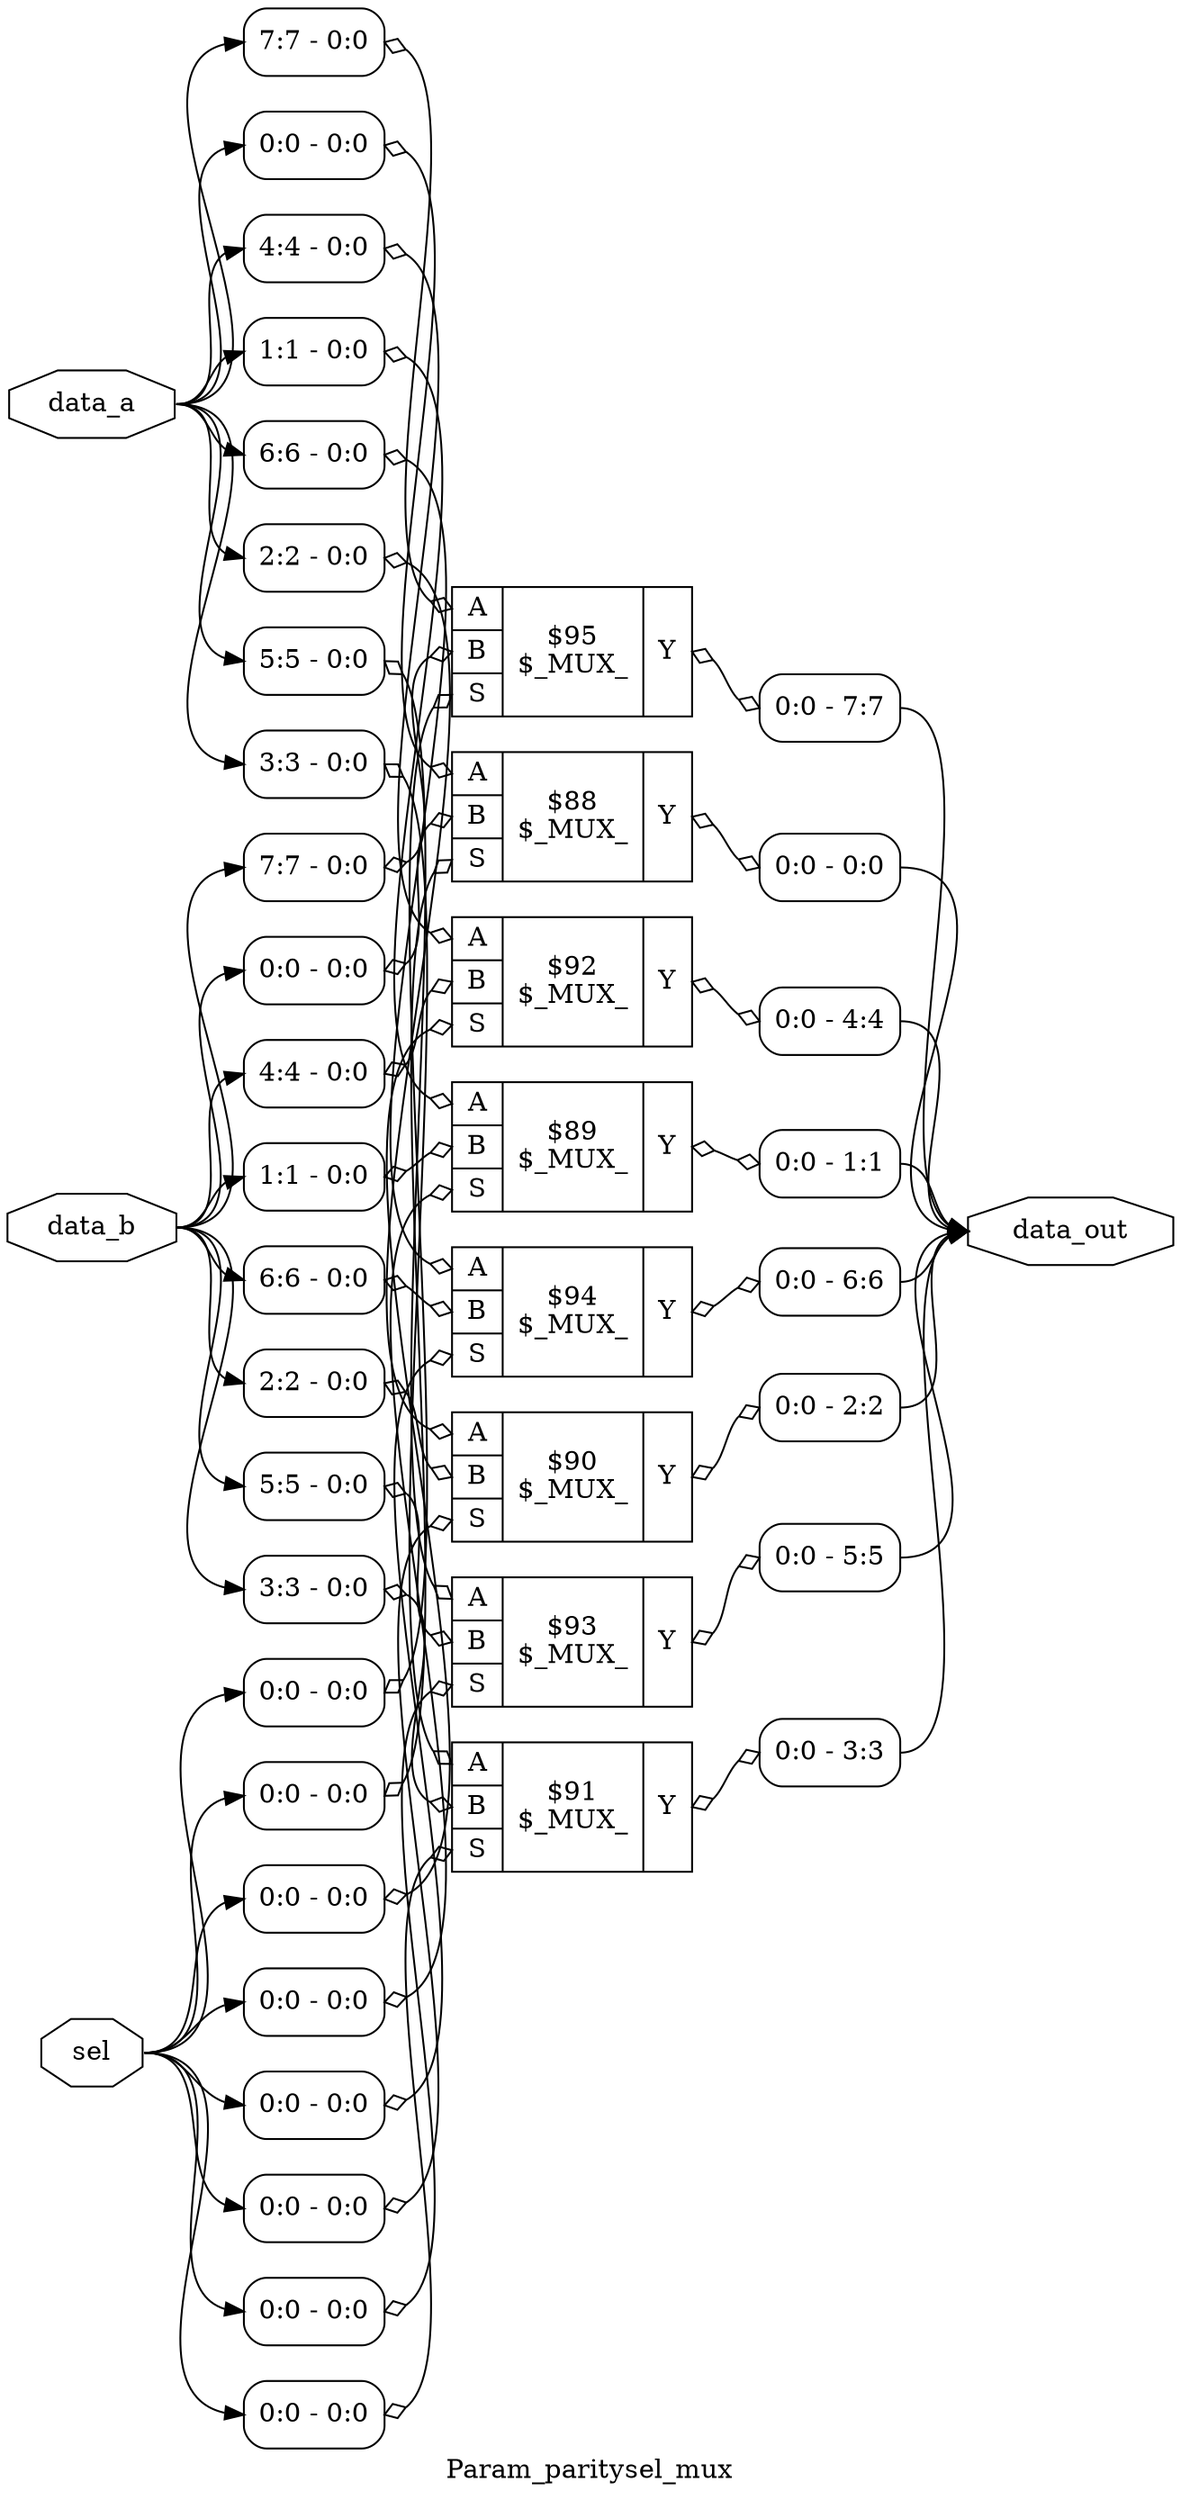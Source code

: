 digraph "Param_paritysel_mux" {
label="Param_paritysel_mux";
rankdir="LR";
remincross=true;
n1 [ shape=octagon, label="data_a", color="black", fontcolor="black"];
n2 [ shape=octagon, label="data_b", color="black", fontcolor="black"];
n3 [ shape=octagon, label="data_out", color="black", fontcolor="black"];
n4 [ shape=octagon, label="sel", color="black", fontcolor="black"];
c9 [ shape=record, label="{{<p5> A|<p6> B|<p7> S}|$88\n$_MUX_|{<p8> Y}}",  ];
x0 [ shape=record, style=rounded, label="<s0> 0:0 - 0:0 ", color="black", fontcolor="black" ];
x0:e -> c9:p5:w [arrowhead=odiamond, arrowtail=odiamond, dir=both, color="black", fontcolor="black", label=""];
x1 [ shape=record, style=rounded, label="<s0> 0:0 - 0:0 ", color="black", fontcolor="black" ];
x1:e -> c9:p6:w [arrowhead=odiamond, arrowtail=odiamond, dir=both, color="black", fontcolor="black", label=""];
x2 [ shape=record, style=rounded, label="<s0> 0:0 - 0:0 ", color="black", fontcolor="black" ];
x2:e -> c9:p7:w [arrowhead=odiamond, arrowtail=odiamond, dir=both, color="black", fontcolor="black", label=""];
x3 [ shape=record, style=rounded, label="<s0> 0:0 - 0:0 ", color="black", fontcolor="black" ];
c9:p8:e -> x3:w [arrowhead=odiamond, arrowtail=odiamond, dir=both, color="black", fontcolor="black", label=""];
c10 [ shape=record, label="{{<p5> A|<p6> B|<p7> S}|$89\n$_MUX_|{<p8> Y}}",  ];
x4 [ shape=record, style=rounded, label="<s0> 1:1 - 0:0 ", color="black", fontcolor="black" ];
x4:e -> c10:p5:w [arrowhead=odiamond, arrowtail=odiamond, dir=both, color="black", fontcolor="black", label=""];
x5 [ shape=record, style=rounded, label="<s0> 1:1 - 0:0 ", color="black", fontcolor="black" ];
x5:e -> c10:p6:w [arrowhead=odiamond, arrowtail=odiamond, dir=both, color="black", fontcolor="black", label=""];
x6 [ shape=record, style=rounded, label="<s0> 0:0 - 0:0 ", color="black", fontcolor="black" ];
x6:e -> c10:p7:w [arrowhead=odiamond, arrowtail=odiamond, dir=both, color="black", fontcolor="black", label=""];
x7 [ shape=record, style=rounded, label="<s0> 0:0 - 1:1 ", color="black", fontcolor="black" ];
c10:p8:e -> x7:w [arrowhead=odiamond, arrowtail=odiamond, dir=both, color="black", fontcolor="black", label=""];
c11 [ shape=record, label="{{<p5> A|<p6> B|<p7> S}|$90\n$_MUX_|{<p8> Y}}",  ];
x8 [ shape=record, style=rounded, label="<s0> 2:2 - 0:0 ", color="black", fontcolor="black" ];
x8:e -> c11:p5:w [arrowhead=odiamond, arrowtail=odiamond, dir=both, color="black", fontcolor="black", label=""];
x9 [ shape=record, style=rounded, label="<s0> 2:2 - 0:0 ", color="black", fontcolor="black" ];
x9:e -> c11:p6:w [arrowhead=odiamond, arrowtail=odiamond, dir=both, color="black", fontcolor="black", label=""];
x10 [ shape=record, style=rounded, label="<s0> 0:0 - 0:0 ", color="black", fontcolor="black" ];
x10:e -> c11:p7:w [arrowhead=odiamond, arrowtail=odiamond, dir=both, color="black", fontcolor="black", label=""];
x11 [ shape=record, style=rounded, label="<s0> 0:0 - 2:2 ", color="black", fontcolor="black" ];
c11:p8:e -> x11:w [arrowhead=odiamond, arrowtail=odiamond, dir=both, color="black", fontcolor="black", label=""];
c12 [ shape=record, label="{{<p5> A|<p6> B|<p7> S}|$91\n$_MUX_|{<p8> Y}}",  ];
x12 [ shape=record, style=rounded, label="<s0> 3:3 - 0:0 ", color="black", fontcolor="black" ];
x12:e -> c12:p5:w [arrowhead=odiamond, arrowtail=odiamond, dir=both, color="black", fontcolor="black", label=""];
x13 [ shape=record, style=rounded, label="<s0> 3:3 - 0:0 ", color="black", fontcolor="black" ];
x13:e -> c12:p6:w [arrowhead=odiamond, arrowtail=odiamond, dir=both, color="black", fontcolor="black", label=""];
x14 [ shape=record, style=rounded, label="<s0> 0:0 - 0:0 ", color="black", fontcolor="black" ];
x14:e -> c12:p7:w [arrowhead=odiamond, arrowtail=odiamond, dir=both, color="black", fontcolor="black", label=""];
x15 [ shape=record, style=rounded, label="<s0> 0:0 - 3:3 ", color="black", fontcolor="black" ];
c12:p8:e -> x15:w [arrowhead=odiamond, arrowtail=odiamond, dir=both, color="black", fontcolor="black", label=""];
c13 [ shape=record, label="{{<p5> A|<p6> B|<p7> S}|$92\n$_MUX_|{<p8> Y}}",  ];
x16 [ shape=record, style=rounded, label="<s0> 4:4 - 0:0 ", color="black", fontcolor="black" ];
x16:e -> c13:p5:w [arrowhead=odiamond, arrowtail=odiamond, dir=both, color="black", fontcolor="black", label=""];
x17 [ shape=record, style=rounded, label="<s0> 4:4 - 0:0 ", color="black", fontcolor="black" ];
x17:e -> c13:p6:w [arrowhead=odiamond, arrowtail=odiamond, dir=both, color="black", fontcolor="black", label=""];
x18 [ shape=record, style=rounded, label="<s0> 0:0 - 0:0 ", color="black", fontcolor="black" ];
x18:e -> c13:p7:w [arrowhead=odiamond, arrowtail=odiamond, dir=both, color="black", fontcolor="black", label=""];
x19 [ shape=record, style=rounded, label="<s0> 0:0 - 4:4 ", color="black", fontcolor="black" ];
c13:p8:e -> x19:w [arrowhead=odiamond, arrowtail=odiamond, dir=both, color="black", fontcolor="black", label=""];
c14 [ shape=record, label="{{<p5> A|<p6> B|<p7> S}|$93\n$_MUX_|{<p8> Y}}",  ];
x20 [ shape=record, style=rounded, label="<s0> 5:5 - 0:0 ", color="black", fontcolor="black" ];
x20:e -> c14:p5:w [arrowhead=odiamond, arrowtail=odiamond, dir=both, color="black", fontcolor="black", label=""];
x21 [ shape=record, style=rounded, label="<s0> 5:5 - 0:0 ", color="black", fontcolor="black" ];
x21:e -> c14:p6:w [arrowhead=odiamond, arrowtail=odiamond, dir=both, color="black", fontcolor="black", label=""];
x22 [ shape=record, style=rounded, label="<s0> 0:0 - 0:0 ", color="black", fontcolor="black" ];
x22:e -> c14:p7:w [arrowhead=odiamond, arrowtail=odiamond, dir=both, color="black", fontcolor="black", label=""];
x23 [ shape=record, style=rounded, label="<s0> 0:0 - 5:5 ", color="black", fontcolor="black" ];
c14:p8:e -> x23:w [arrowhead=odiamond, arrowtail=odiamond, dir=both, color="black", fontcolor="black", label=""];
c15 [ shape=record, label="{{<p5> A|<p6> B|<p7> S}|$94\n$_MUX_|{<p8> Y}}",  ];
x24 [ shape=record, style=rounded, label="<s0> 6:6 - 0:0 ", color="black", fontcolor="black" ];
x24:e -> c15:p5:w [arrowhead=odiamond, arrowtail=odiamond, dir=both, color="black", fontcolor="black", label=""];
x25 [ shape=record, style=rounded, label="<s0> 6:6 - 0:0 ", color="black", fontcolor="black" ];
x25:e -> c15:p6:w [arrowhead=odiamond, arrowtail=odiamond, dir=both, color="black", fontcolor="black", label=""];
x26 [ shape=record, style=rounded, label="<s0> 0:0 - 0:0 ", color="black", fontcolor="black" ];
x26:e -> c15:p7:w [arrowhead=odiamond, arrowtail=odiamond, dir=both, color="black", fontcolor="black", label=""];
x27 [ shape=record, style=rounded, label="<s0> 0:0 - 6:6 ", color="black", fontcolor="black" ];
c15:p8:e -> x27:w [arrowhead=odiamond, arrowtail=odiamond, dir=both, color="black", fontcolor="black", label=""];
c16 [ shape=record, label="{{<p5> A|<p6> B|<p7> S}|$95\n$_MUX_|{<p8> Y}}",  ];
x28 [ shape=record, style=rounded, label="<s0> 7:7 - 0:0 ", color="black", fontcolor="black" ];
x28:e -> c16:p5:w [arrowhead=odiamond, arrowtail=odiamond, dir=both, color="black", fontcolor="black", label=""];
x29 [ shape=record, style=rounded, label="<s0> 7:7 - 0:0 ", color="black", fontcolor="black" ];
x29:e -> c16:p6:w [arrowhead=odiamond, arrowtail=odiamond, dir=both, color="black", fontcolor="black", label=""];
x30 [ shape=record, style=rounded, label="<s0> 0:0 - 0:0 ", color="black", fontcolor="black" ];
x30:e -> c16:p7:w [arrowhead=odiamond, arrowtail=odiamond, dir=both, color="black", fontcolor="black", label=""];
x31 [ shape=record, style=rounded, label="<s0> 0:0 - 7:7 ", color="black", fontcolor="black" ];
c16:p8:e -> x31:w [arrowhead=odiamond, arrowtail=odiamond, dir=both, color="black", fontcolor="black", label=""];
n1:e -> x0:s0:w [color="black", fontcolor="black", label=""];
n1:e -> x12:s0:w [color="black", fontcolor="black", label=""];
n1:e -> x16:s0:w [color="black", fontcolor="black", label=""];
n1:e -> x20:s0:w [color="black", fontcolor="black", label=""];
n1:e -> x24:s0:w [color="black", fontcolor="black", label=""];
n1:e -> x28:s0:w [color="black", fontcolor="black", label=""];
n1:e -> x4:s0:w [color="black", fontcolor="black", label=""];
n1:e -> x8:s0:w [color="black", fontcolor="black", label=""];
n2:e -> x13:s0:w [color="black", fontcolor="black", label=""];
n2:e -> x17:s0:w [color="black", fontcolor="black", label=""];
n2:e -> x1:s0:w [color="black", fontcolor="black", label=""];
n2:e -> x21:s0:w [color="black", fontcolor="black", label=""];
n2:e -> x25:s0:w [color="black", fontcolor="black", label=""];
n2:e -> x29:s0:w [color="black", fontcolor="black", label=""];
n2:e -> x5:s0:w [color="black", fontcolor="black", label=""];
n2:e -> x9:s0:w [color="black", fontcolor="black", label=""];
x11:s0:e -> n3:w [color="black", fontcolor="black", label=""];
x15:s0:e -> n3:w [color="black", fontcolor="black", label=""];
x19:s0:e -> n3:w [color="black", fontcolor="black", label=""];
x23:s0:e -> n3:w [color="black", fontcolor="black", label=""];
x27:s0:e -> n3:w [color="black", fontcolor="black", label=""];
x31:s0:e -> n3:w [color="black", fontcolor="black", label=""];
x3:s0:e -> n3:w [color="black", fontcolor="black", label=""];
x7:s0:e -> n3:w [color="black", fontcolor="black", label=""];
n4:e -> x10:s0:w [color="black", fontcolor="black", label=""];
n4:e -> x14:s0:w [color="black", fontcolor="black", label=""];
n4:e -> x18:s0:w [color="black", fontcolor="black", label=""];
n4:e -> x22:s0:w [color="black", fontcolor="black", label=""];
n4:e -> x26:s0:w [color="black", fontcolor="black", label=""];
n4:e -> x2:s0:w [color="black", fontcolor="black", label=""];
n4:e -> x30:s0:w [color="black", fontcolor="black", label=""];
n4:e -> x6:s0:w [color="black", fontcolor="black", label=""];
}
